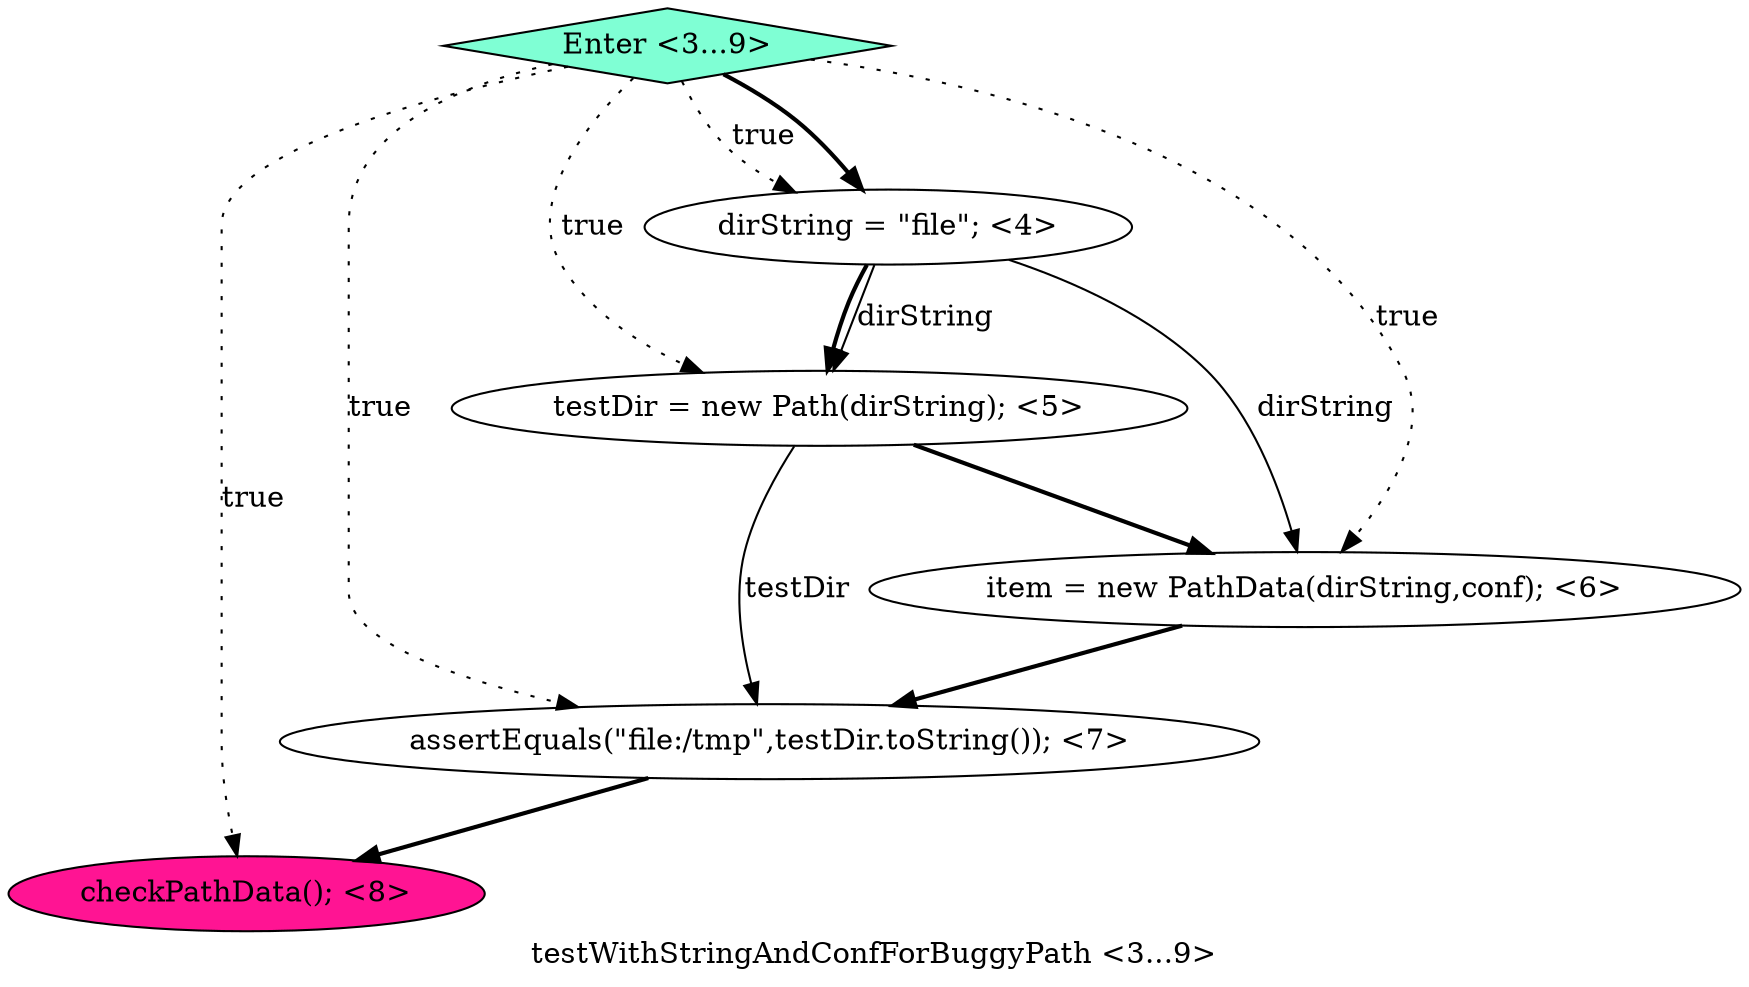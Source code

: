 digraph PDG {
label = "testWithStringAndConfForBuggyPath <3...9>";
0.5 [style = filled, label = "Enter <3...9>", fillcolor = aquamarine, shape = diamond];
0.1 [style = filled, label = "testDir = new Path(dirString); <5>", fillcolor = white, shape = ellipse];
0.4 [style = filled, label = "checkPathData(); <8>", fillcolor = deeppink, shape = ellipse];
0.3 [style = filled, label = "assertEquals(\"file:/tmp\",testDir.toString()); <7>", fillcolor = white, shape = ellipse];
0.0 [style = filled, label = "dirString = \"file\"; <4>", fillcolor = white, shape = ellipse];
0.2 [style = filled, label = "item = new PathData(dirString,conf); <6>", fillcolor = white, shape = ellipse];
0.0 -> 0.1 [style = solid, label="dirString"];
0.0 -> 0.1 [style = bold, label=""];
0.0 -> 0.2 [style = solid, label="dirString"];
0.1 -> 0.2 [style = bold, label=""];
0.1 -> 0.3 [style = solid, label="testDir"];
0.2 -> 0.3 [style = bold, label=""];
0.3 -> 0.4 [style = bold, label=""];
0.5 -> 0.0 [style = dotted, label="true"];
0.5 -> 0.0 [style = bold, label=""];
0.5 -> 0.1 [style = dotted, label="true"];
0.5 -> 0.2 [style = dotted, label="true"];
0.5 -> 0.3 [style = dotted, label="true"];
0.5 -> 0.4 [style = dotted, label="true"];
}
